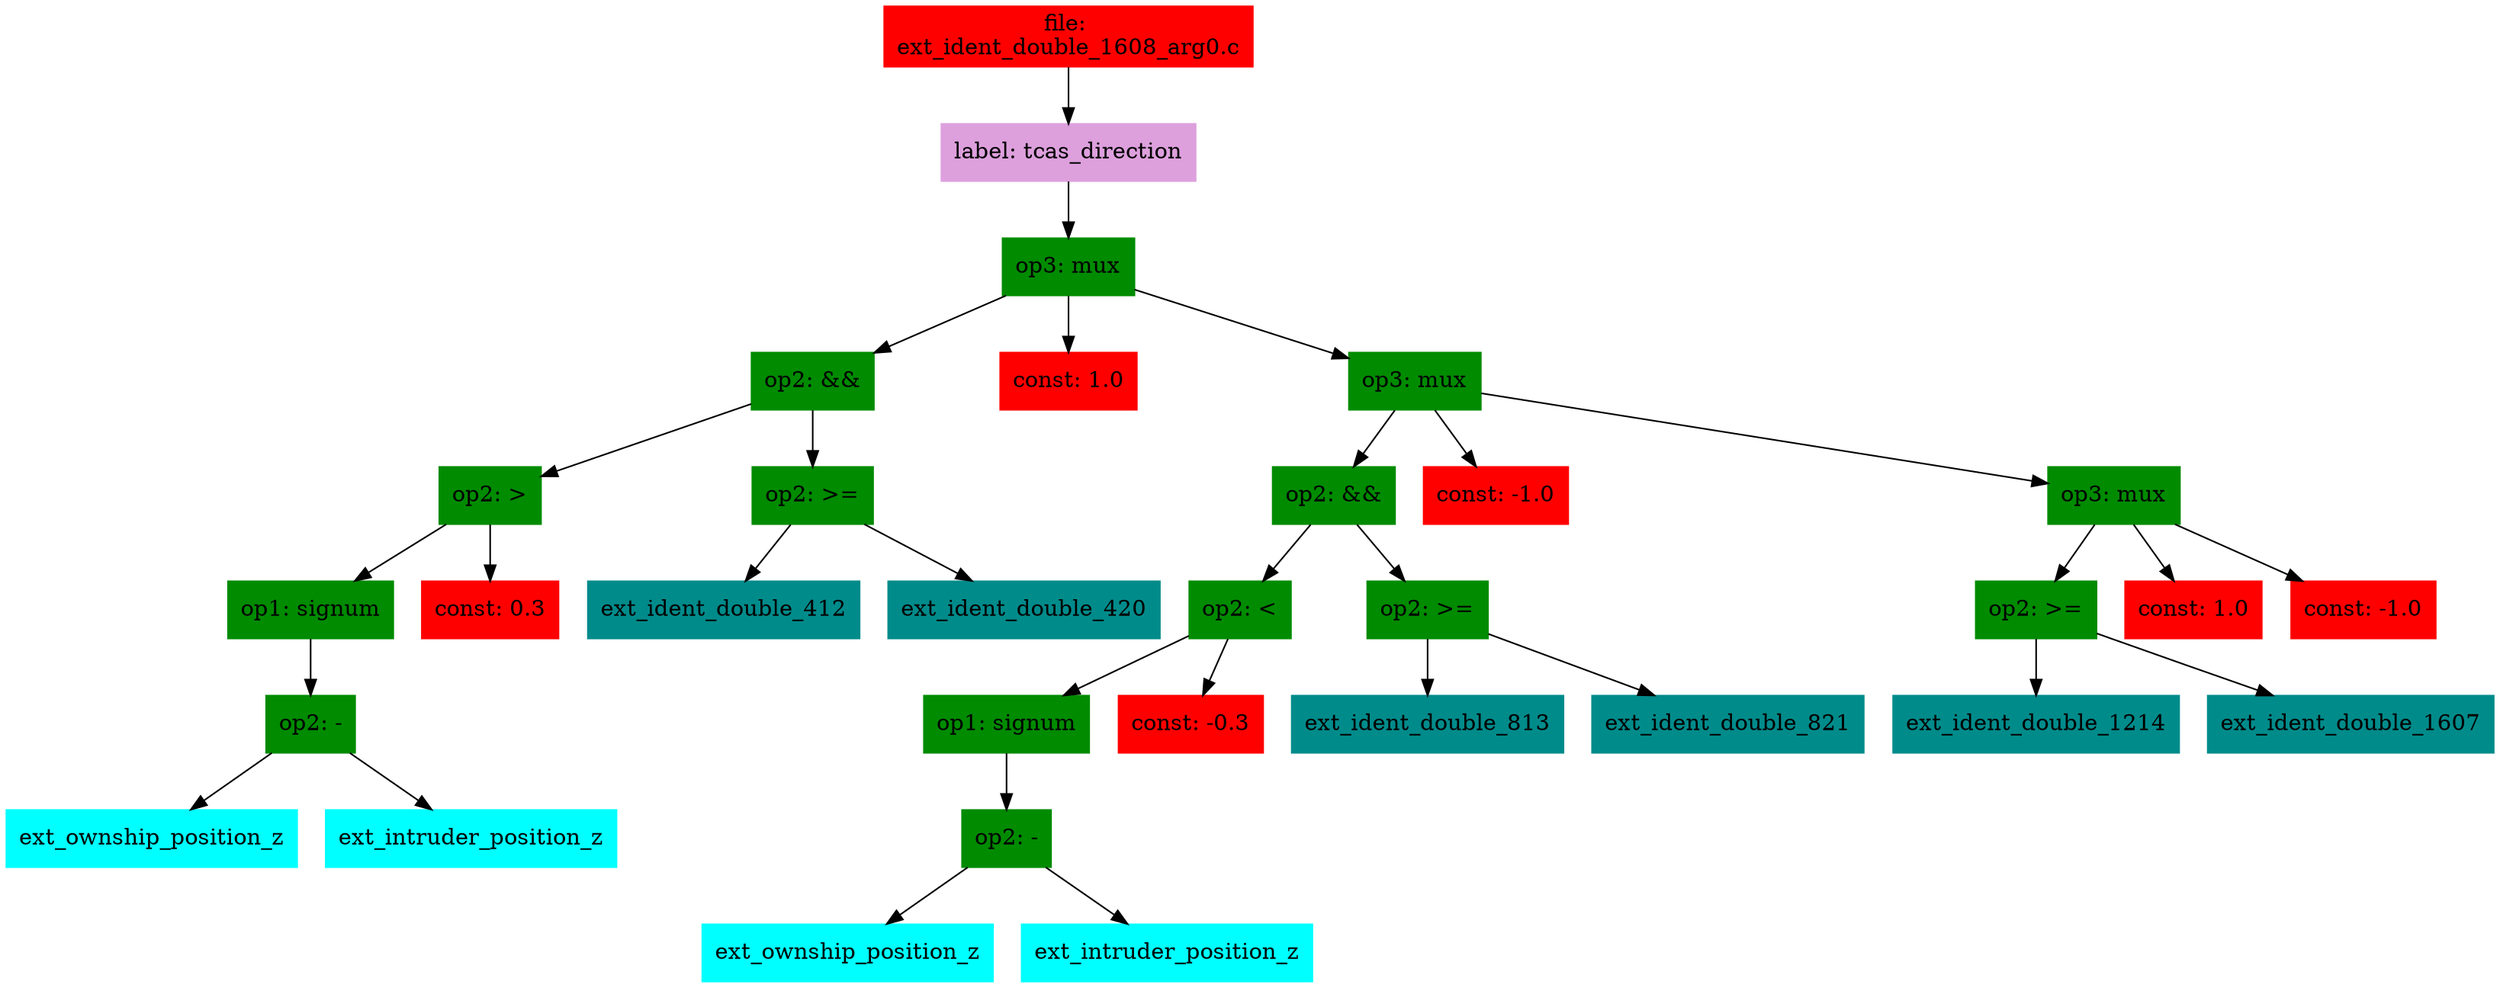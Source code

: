 digraph G {
node [shape=box]

0 [label="file: 
ext_ident_double_1608_arg0.c",color=red, style=filled]
1 [label="label: tcas_direction",color=plum, style=filled]
0 -> 1
2 [label="op3: mux",color=green4, style=filled]
1 -> 2
3 [label="op2: &&",color=green4, style=filled]
2 -> 3
4 [label="op2: >",color=green4, style=filled]
3 -> 4
5 [label="op1: signum",color=green4, style=filled]
4 -> 5
6 [label="op2: -",color=green4, style=filled]
5 -> 6
7 [label="ext_ownship_position_z",color=cyan1, style=filled]
6 -> 7
8 [label="ext_intruder_position_z",color=cyan1, style=filled]
6 -> 8
9 [label="const: 0.3",color=red1, style=filled]
4 -> 9
10 [label="op2: >=",color=green4, style=filled]
3 -> 10
11 [label="ext_ident_double_412",color=cyan4, style=filled]
10 -> 11
11131 [label="ext_ident_double_420",color=cyan4, style=filled]
10 -> 11131
11421 [label="const: 1.0",color=red1, style=filled]
2 -> 11421
11422 [label="op3: mux",color=green4, style=filled]
2 -> 11422
11423 [label="op2: &&",color=green4, style=filled]
11422 -> 11423
11424 [label="op2: <",color=green4, style=filled]
11423 -> 11424
11425 [label="op1: signum",color=green4, style=filled]
11424 -> 11425
11426 [label="op2: -",color=green4, style=filled]
11425 -> 11426
11427 [label="ext_ownship_position_z",color=cyan1, style=filled]
11426 -> 11427
11428 [label="ext_intruder_position_z",color=cyan1, style=filled]
11426 -> 11428
11429 [label="const: -0.3",color=red1, style=filled]
11424 -> 11429
11430 [label="op2: >=",color=green4, style=filled]
11423 -> 11430
11431 [label="ext_ident_double_813",color=cyan4, style=filled]
11430 -> 11431
22569 [label="ext_ident_double_821",color=cyan4, style=filled]
11430 -> 22569
22859 [label="const: -1.0",color=red1, style=filled]
11422 -> 22859
22860 [label="op3: mux",color=green4, style=filled]
11422 -> 22860
22861 [label="op2: >=",color=green4, style=filled]
22860 -> 22861
22862 [label="ext_ident_double_1214",color=cyan4, style=filled]
22861 -> 22862
33982 [label="ext_ident_double_1607",color=cyan4, style=filled]
22861 -> 33982
45120 [label="const: 1.0",color=red1, style=filled]
22860 -> 45120
45121 [label="const: -1.0",color=red1, style=filled]
22860 -> 45121


}

